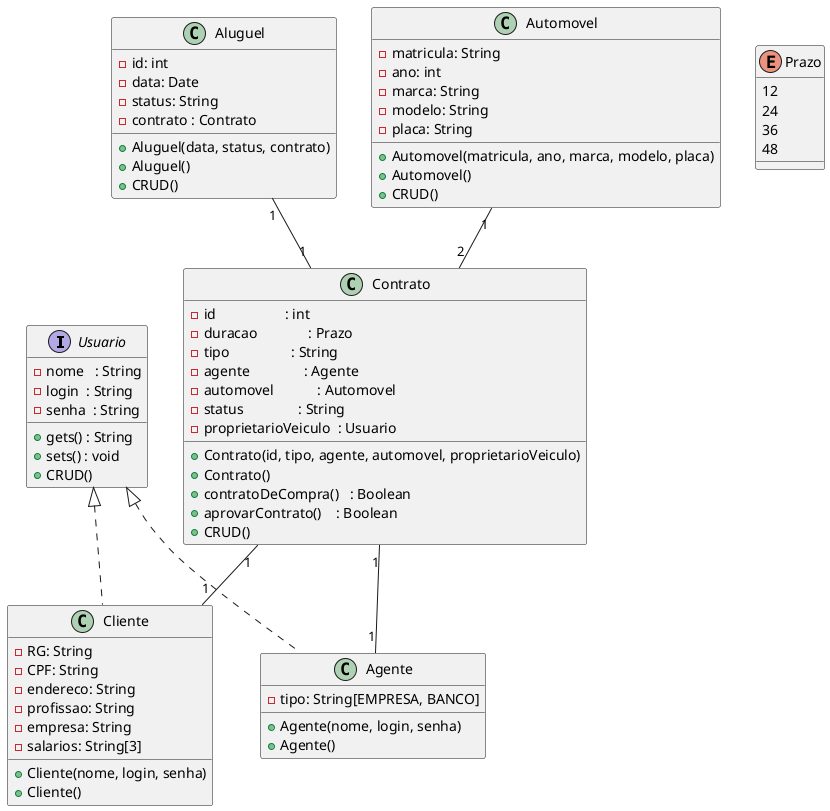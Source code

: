 @startuml Sistema de Aluguel de Carros

interface Usuario{
    -nome   : String
    -login  : String
    -senha  : String
    +gets() : String
    +sets() : void
    +CRUD()
}

class Cliente implements Usuario {
    +Cliente(nome, login, senha)
    +Cliente()
    -RG: String
    -CPF: String
    -endereco: String
    -profissao: String
    -empresa: String
    -salarios: String[3]
}


class Aluguel {
    +Aluguel(data, status, contrato)
    +Aluguel()
    -id: int
    -data: Date
    -status: String
    -contrato : Contrato

    +CRUD()
}

enum Prazo {
    12
    24
    36
    48
}

class Agente implements Usuario{
   -tipo: String[EMPRESA, BANCO]
   +Agente(nome, login, senha)
   +Agente()
}

class Automovel {
    +Automovel(matricula, ano, marca, modelo, placa)
    +Automovel()
    -matricula: String
    -ano: int
    -marca: String
    -modelo: String
    -placa: String
    +CRUD()
}

class Contrato {
    +Contrato(id, tipo, agente, automovel, proprietarioVeiculo)
    +Contrato()
    -id                   : int
    -duracao              : Prazo
    -tipo                 : String
    -agente               : Agente
    -automovel            : Automovel
    -status               : String
    -proprietarioVeiculo  : Usuario
    +contratoDeCompra()   : Boolean
    +aprovarContrato()    : Boolean
    +CRUD()
}


Contrato  "1" -- "1" Agente
Contrato  "1" -- "1" Cliente
Automovel "1" -- "2" Contrato
Aluguel   "1" -- "1" Contrato
 
@enduml
